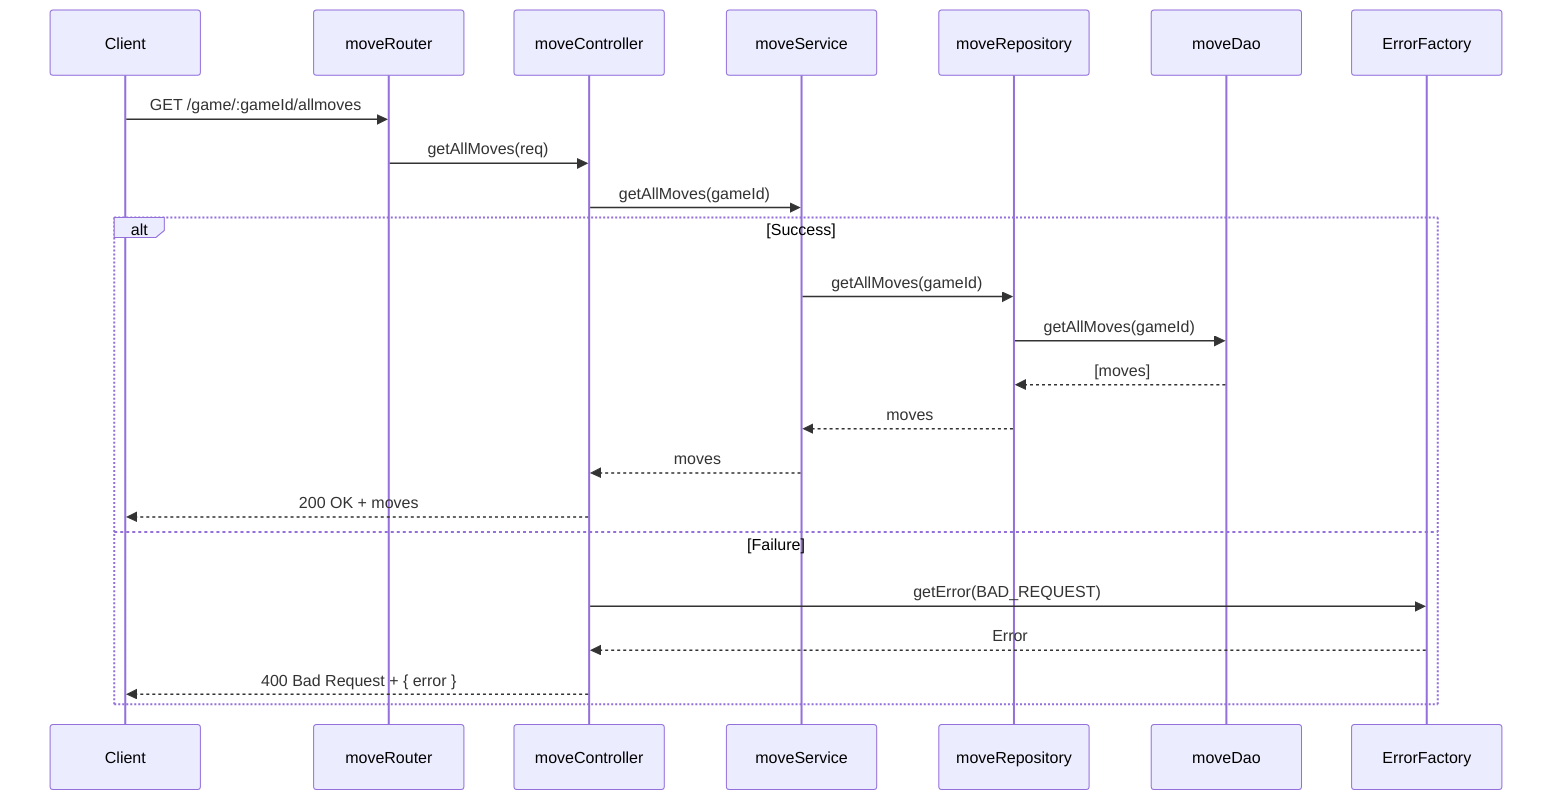 sequenceDiagram
    participant Client
    participant Router as moveRouter
    participant Controller as moveController
    participant Service as moveService
    participant Repository as moveRepository
    participant DAO as moveDao
    participant ErrorFactory

    Client->>Router: GET /game/:gameId/allmoves
    Router->>Controller: getAllMoves(req)
    Controller->>Service: getAllMoves(gameId)
    alt Success
        Service->>Repository: getAllMoves(gameId)
        Repository->>DAO: getAllMoves(gameId)
        DAO-->>Repository: [moves]
        Repository-->>Service: moves
        Service-->>Controller: moves
        Controller-->>Client: 200 OK + moves
    else Failure
        Controller->>ErrorFactory: getError(BAD_REQUEST)
        ErrorFactory-->>Controller: Error
        Controller-->>Client: 400 Bad Request + { error }
    end